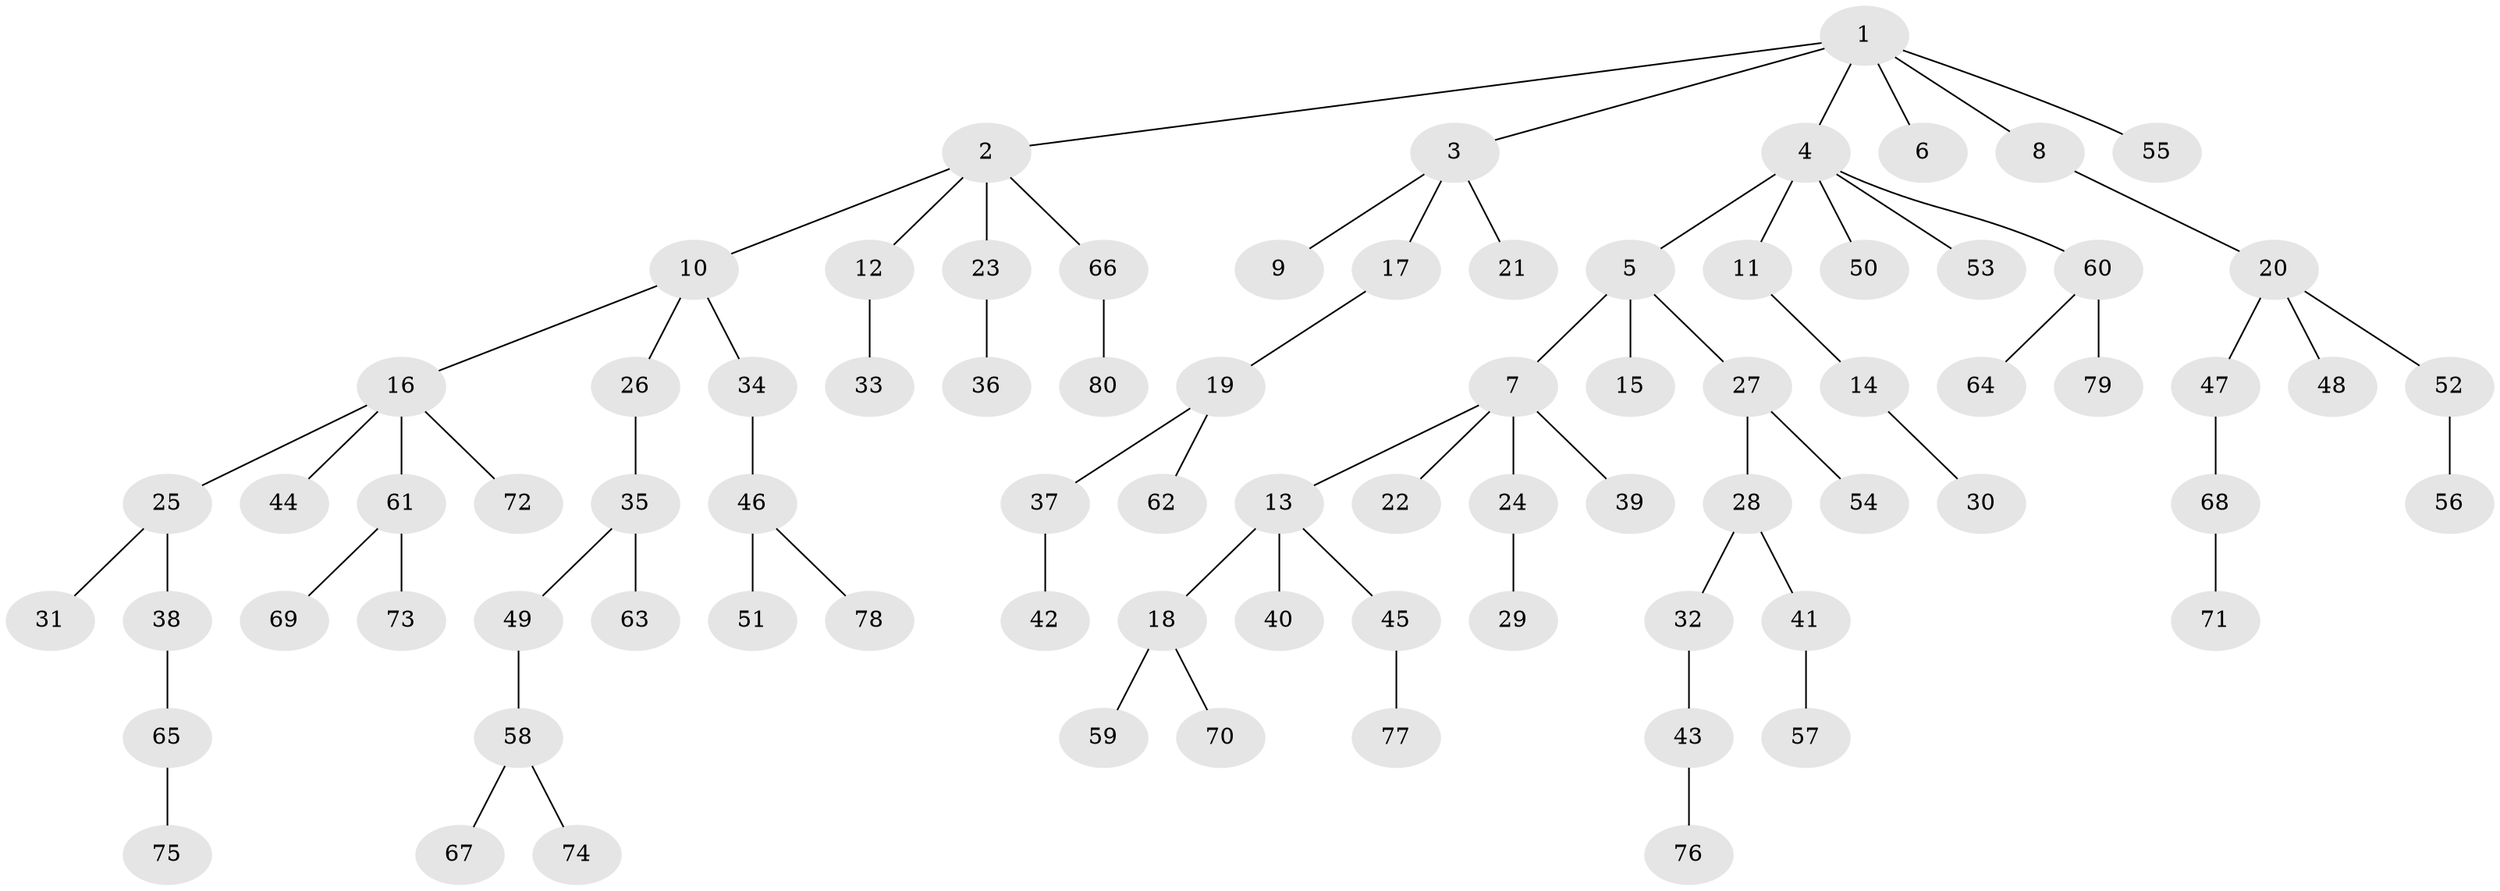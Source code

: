 // coarse degree distribution, {4: 0.08, 5: 0.04, 2: 0.36, 3: 0.08, 1: 0.44}
// Generated by graph-tools (version 1.1) at 2025/51/03/04/25 22:51:51]
// undirected, 80 vertices, 79 edges
graph export_dot {
  node [color=gray90,style=filled];
  1;
  2;
  3;
  4;
  5;
  6;
  7;
  8;
  9;
  10;
  11;
  12;
  13;
  14;
  15;
  16;
  17;
  18;
  19;
  20;
  21;
  22;
  23;
  24;
  25;
  26;
  27;
  28;
  29;
  30;
  31;
  32;
  33;
  34;
  35;
  36;
  37;
  38;
  39;
  40;
  41;
  42;
  43;
  44;
  45;
  46;
  47;
  48;
  49;
  50;
  51;
  52;
  53;
  54;
  55;
  56;
  57;
  58;
  59;
  60;
  61;
  62;
  63;
  64;
  65;
  66;
  67;
  68;
  69;
  70;
  71;
  72;
  73;
  74;
  75;
  76;
  77;
  78;
  79;
  80;
  1 -- 2;
  1 -- 3;
  1 -- 4;
  1 -- 6;
  1 -- 8;
  1 -- 55;
  2 -- 10;
  2 -- 12;
  2 -- 23;
  2 -- 66;
  3 -- 9;
  3 -- 17;
  3 -- 21;
  4 -- 5;
  4 -- 11;
  4 -- 50;
  4 -- 53;
  4 -- 60;
  5 -- 7;
  5 -- 15;
  5 -- 27;
  7 -- 13;
  7 -- 22;
  7 -- 24;
  7 -- 39;
  8 -- 20;
  10 -- 16;
  10 -- 26;
  10 -- 34;
  11 -- 14;
  12 -- 33;
  13 -- 18;
  13 -- 40;
  13 -- 45;
  14 -- 30;
  16 -- 25;
  16 -- 44;
  16 -- 61;
  16 -- 72;
  17 -- 19;
  18 -- 59;
  18 -- 70;
  19 -- 37;
  19 -- 62;
  20 -- 47;
  20 -- 48;
  20 -- 52;
  23 -- 36;
  24 -- 29;
  25 -- 31;
  25 -- 38;
  26 -- 35;
  27 -- 28;
  27 -- 54;
  28 -- 32;
  28 -- 41;
  32 -- 43;
  34 -- 46;
  35 -- 49;
  35 -- 63;
  37 -- 42;
  38 -- 65;
  41 -- 57;
  43 -- 76;
  45 -- 77;
  46 -- 51;
  46 -- 78;
  47 -- 68;
  49 -- 58;
  52 -- 56;
  58 -- 67;
  58 -- 74;
  60 -- 64;
  60 -- 79;
  61 -- 69;
  61 -- 73;
  65 -- 75;
  66 -- 80;
  68 -- 71;
}
